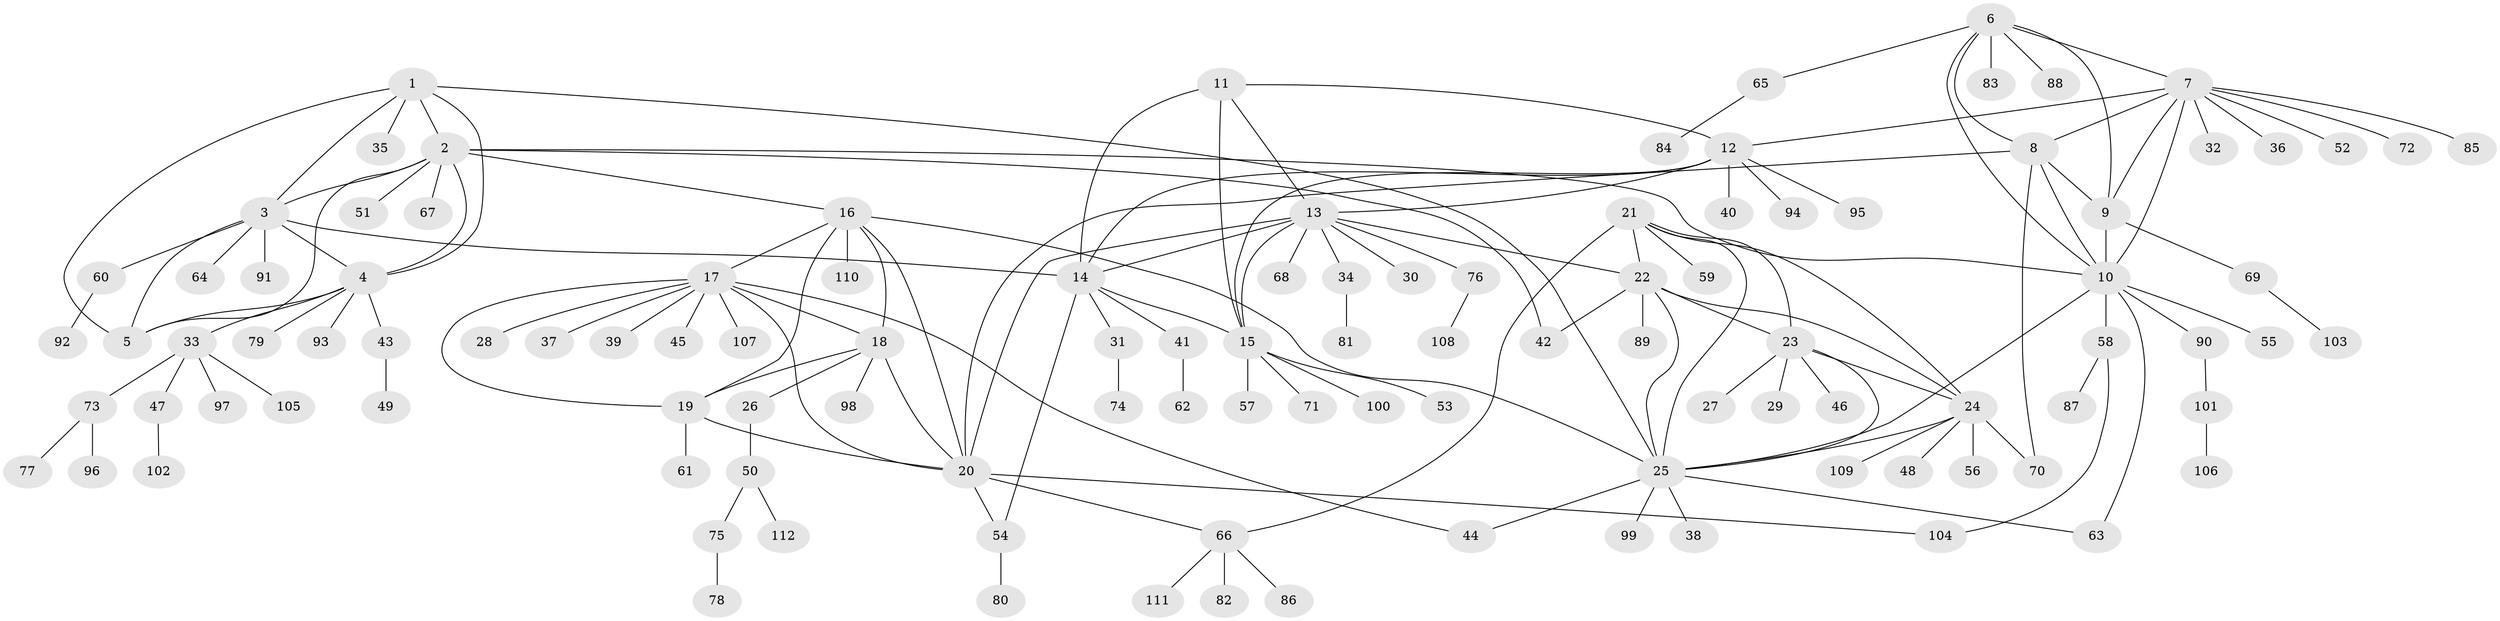 // coarse degree distribution, {5: 0.05063291139240506, 7: 0.06329113924050633, 10: 0.02531645569620253, 1: 0.5443037974683544, 8: 0.05063291139240506, 4: 0.06329113924050633, 2: 0.1518987341772152, 6: 0.02531645569620253, 9: 0.02531645569620253}
// Generated by graph-tools (version 1.1) at 2025/37/03/04/25 23:37:34]
// undirected, 112 vertices, 154 edges
graph export_dot {
  node [color=gray90,style=filled];
  1;
  2;
  3;
  4;
  5;
  6;
  7;
  8;
  9;
  10;
  11;
  12;
  13;
  14;
  15;
  16;
  17;
  18;
  19;
  20;
  21;
  22;
  23;
  24;
  25;
  26;
  27;
  28;
  29;
  30;
  31;
  32;
  33;
  34;
  35;
  36;
  37;
  38;
  39;
  40;
  41;
  42;
  43;
  44;
  45;
  46;
  47;
  48;
  49;
  50;
  51;
  52;
  53;
  54;
  55;
  56;
  57;
  58;
  59;
  60;
  61;
  62;
  63;
  64;
  65;
  66;
  67;
  68;
  69;
  70;
  71;
  72;
  73;
  74;
  75;
  76;
  77;
  78;
  79;
  80;
  81;
  82;
  83;
  84;
  85;
  86;
  87;
  88;
  89;
  90;
  91;
  92;
  93;
  94;
  95;
  96;
  97;
  98;
  99;
  100;
  101;
  102;
  103;
  104;
  105;
  106;
  107;
  108;
  109;
  110;
  111;
  112;
  1 -- 2;
  1 -- 3;
  1 -- 4;
  1 -- 5;
  1 -- 25;
  1 -- 35;
  2 -- 3;
  2 -- 4;
  2 -- 5;
  2 -- 10;
  2 -- 16;
  2 -- 42;
  2 -- 51;
  2 -- 67;
  3 -- 4;
  3 -- 5;
  3 -- 14;
  3 -- 60;
  3 -- 64;
  3 -- 91;
  4 -- 5;
  4 -- 33;
  4 -- 43;
  4 -- 79;
  4 -- 93;
  6 -- 7;
  6 -- 8;
  6 -- 9;
  6 -- 10;
  6 -- 65;
  6 -- 83;
  6 -- 88;
  7 -- 8;
  7 -- 9;
  7 -- 10;
  7 -- 12;
  7 -- 32;
  7 -- 36;
  7 -- 52;
  7 -- 72;
  7 -- 85;
  8 -- 9;
  8 -- 10;
  8 -- 20;
  8 -- 70;
  9 -- 10;
  9 -- 69;
  10 -- 25;
  10 -- 55;
  10 -- 58;
  10 -- 63;
  10 -- 90;
  11 -- 12;
  11 -- 13;
  11 -- 14;
  11 -- 15;
  12 -- 13;
  12 -- 14;
  12 -- 15;
  12 -- 40;
  12 -- 94;
  12 -- 95;
  13 -- 14;
  13 -- 15;
  13 -- 20;
  13 -- 22;
  13 -- 30;
  13 -- 34;
  13 -- 68;
  13 -- 76;
  14 -- 15;
  14 -- 31;
  14 -- 41;
  14 -- 54;
  15 -- 53;
  15 -- 57;
  15 -- 71;
  15 -- 100;
  16 -- 17;
  16 -- 18;
  16 -- 19;
  16 -- 20;
  16 -- 25;
  16 -- 110;
  17 -- 18;
  17 -- 19;
  17 -- 20;
  17 -- 28;
  17 -- 37;
  17 -- 39;
  17 -- 44;
  17 -- 45;
  17 -- 107;
  18 -- 19;
  18 -- 20;
  18 -- 26;
  18 -- 98;
  19 -- 20;
  19 -- 61;
  20 -- 54;
  20 -- 66;
  20 -- 104;
  21 -- 22;
  21 -- 23;
  21 -- 24;
  21 -- 25;
  21 -- 59;
  21 -- 66;
  22 -- 23;
  22 -- 24;
  22 -- 25;
  22 -- 42;
  22 -- 89;
  23 -- 24;
  23 -- 25;
  23 -- 27;
  23 -- 29;
  23 -- 46;
  24 -- 25;
  24 -- 48;
  24 -- 56;
  24 -- 70;
  24 -- 109;
  25 -- 38;
  25 -- 44;
  25 -- 63;
  25 -- 99;
  26 -- 50;
  31 -- 74;
  33 -- 47;
  33 -- 73;
  33 -- 97;
  33 -- 105;
  34 -- 81;
  41 -- 62;
  43 -- 49;
  47 -- 102;
  50 -- 75;
  50 -- 112;
  54 -- 80;
  58 -- 87;
  58 -- 104;
  60 -- 92;
  65 -- 84;
  66 -- 82;
  66 -- 86;
  66 -- 111;
  69 -- 103;
  73 -- 77;
  73 -- 96;
  75 -- 78;
  76 -- 108;
  90 -- 101;
  101 -- 106;
}
